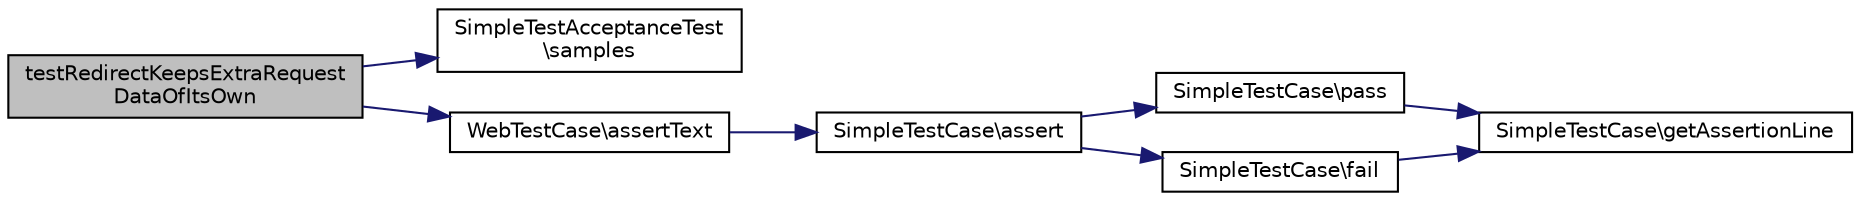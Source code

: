 digraph "testRedirectKeepsExtraRequestDataOfItsOwn"
{
  edge [fontname="Helvetica",fontsize="10",labelfontname="Helvetica",labelfontsize="10"];
  node [fontname="Helvetica",fontsize="10",shape=record];
  rankdir="LR";
  Node1 [label="testRedirectKeepsExtraRequest\lDataOfItsOwn",height=0.2,width=0.4,color="black", fillcolor="grey75", style="filled" fontcolor="black"];
  Node1 -> Node2 [color="midnightblue",fontsize="10",style="solid",fontname="Helvetica"];
  Node2 [label="SimpleTestAcceptanceTest\l\\samples",height=0.2,width=0.4,color="black", fillcolor="white", style="filled",URL="$class_simple_test_acceptance_test.html#a604600d230bc5151ced41b3fa7291aff"];
  Node1 -> Node3 [color="midnightblue",fontsize="10",style="solid",fontname="Helvetica"];
  Node3 [label="WebTestCase\\assertText",height=0.2,width=0.4,color="black", fillcolor="white", style="filled",URL="$class_web_test_case.html#af295e4c06d20dd3eea274c713f4a9fbd"];
  Node3 -> Node4 [color="midnightblue",fontsize="10",style="solid",fontname="Helvetica"];
  Node4 [label="SimpleTestCase\\assert",height=0.2,width=0.4,color="black", fillcolor="white", style="filled",URL="$class_simple_test_case.html#a9be3866087958c52771a4eb0921a80f8"];
  Node4 -> Node5 [color="midnightblue",fontsize="10",style="solid",fontname="Helvetica"];
  Node5 [label="SimpleTestCase\\pass",height=0.2,width=0.4,color="black", fillcolor="white", style="filled",URL="$class_simple_test_case.html#a413ec6a28c017c7f5c08af552930a023"];
  Node5 -> Node6 [color="midnightblue",fontsize="10",style="solid",fontname="Helvetica"];
  Node6 [label="SimpleTestCase\\getAssertionLine",height=0.2,width=0.4,color="black", fillcolor="white", style="filled",URL="$class_simple_test_case.html#a4389a897171547fc4545f56a75bf0c9f"];
  Node4 -> Node7 [color="midnightblue",fontsize="10",style="solid",fontname="Helvetica"];
  Node7 [label="SimpleTestCase\\fail",height=0.2,width=0.4,color="black", fillcolor="white", style="filled",URL="$class_simple_test_case.html#a74070e976d1372da2111be1c059c6ce3"];
  Node7 -> Node6 [color="midnightblue",fontsize="10",style="solid",fontname="Helvetica"];
}
